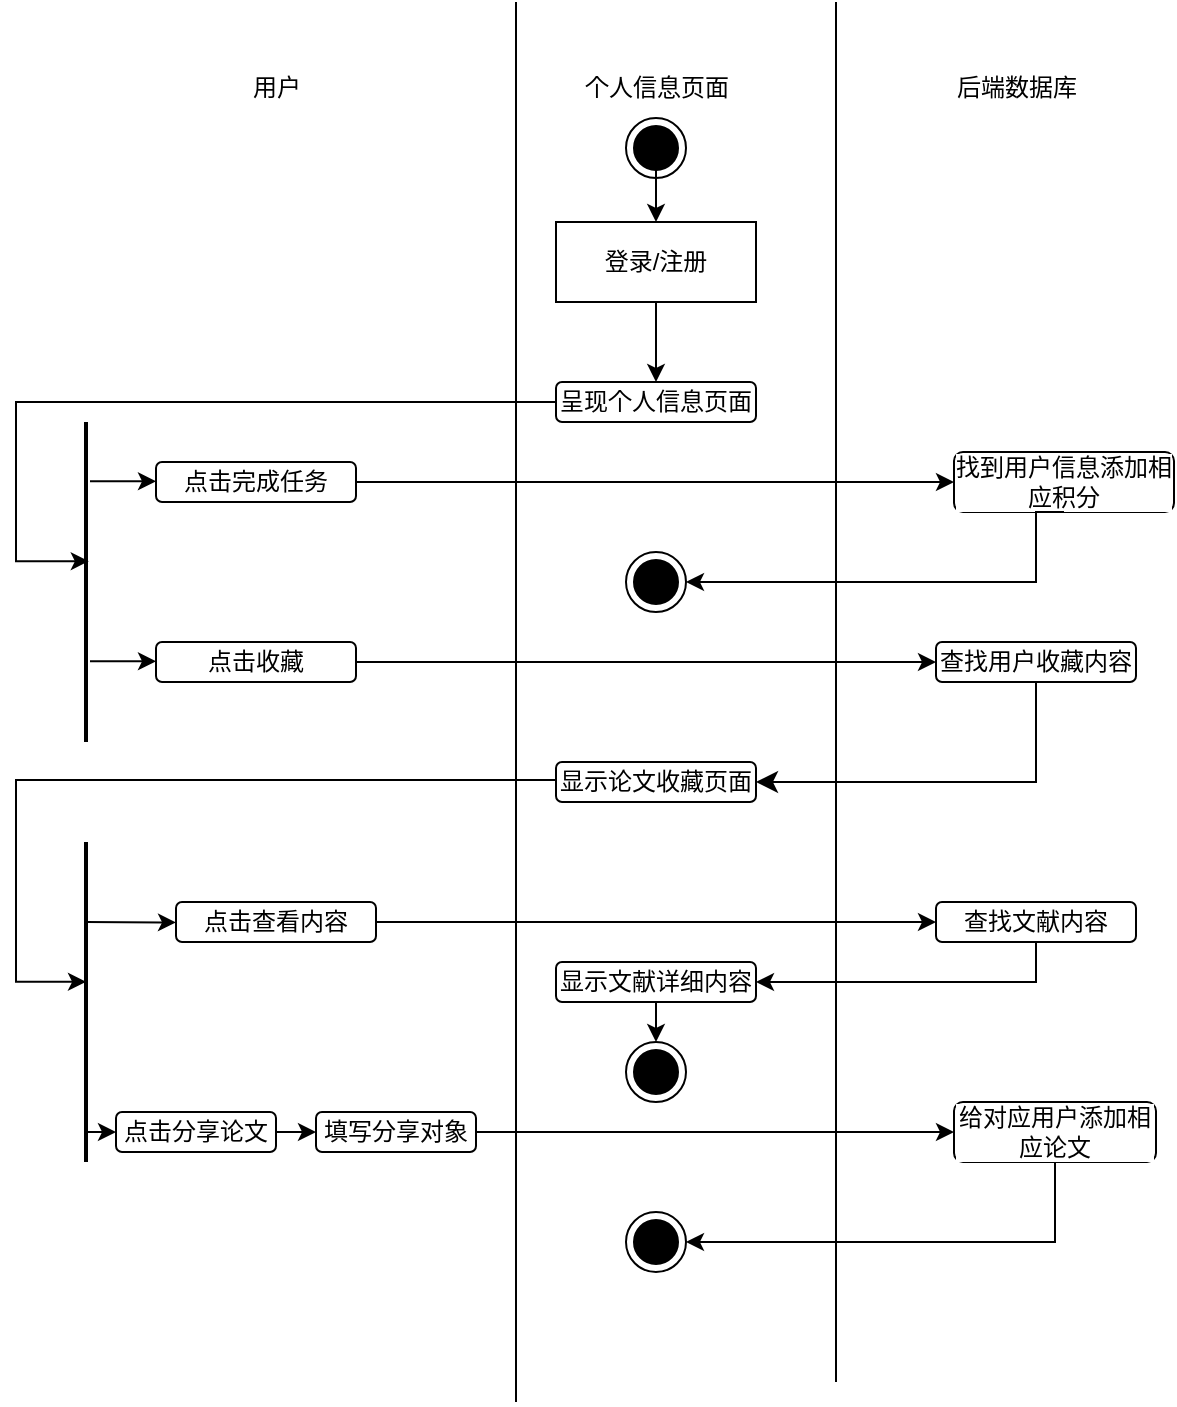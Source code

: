 <mxfile version="22.0.4" type="github">
  <diagram id="C5RBs43oDa-KdzZeNtuy" name="Page-1">
    <mxGraphModel dx="1386" dy="793" grid="1" gridSize="10" guides="1" tooltips="1" connect="1" arrows="1" fold="1" page="1" pageScale="1" pageWidth="827" pageHeight="1169" math="0" shadow="0">
      <root>
        <mxCell id="WIyWlLk6GJQsqaUBKTNV-0" />
        <mxCell id="WIyWlLk6GJQsqaUBKTNV-1" parent="WIyWlLk6GJQsqaUBKTNV-0" />
        <mxCell id="INC6dl9zqbY6l7e8uaAB-1" value="用户" style="text;html=1;align=center;verticalAlign=middle;resizable=0;points=[];autosize=1;strokeColor=none;fillColor=none;fontColor=#000000;labelBackgroundColor=default;" vertex="1" parent="WIyWlLk6GJQsqaUBKTNV-1">
          <mxGeometry x="165" y="68" width="50" height="30" as="geometry" />
        </mxCell>
        <mxCell id="INC6dl9zqbY6l7e8uaAB-2" value="个人信息页面" style="text;html=1;align=center;verticalAlign=middle;resizable=0;points=[];autosize=1;strokeColor=none;fillColor=none;fontColor=#000000;labelBackgroundColor=default;" vertex="1" parent="WIyWlLk6GJQsqaUBKTNV-1">
          <mxGeometry x="330" y="68" width="100" height="30" as="geometry" />
        </mxCell>
        <mxCell id="INC6dl9zqbY6l7e8uaAB-3" value="后端数据库" style="text;html=1;align=center;verticalAlign=middle;resizable=0;points=[];autosize=1;strokeColor=none;fillColor=none;fontColor=#000000;labelBackgroundColor=default;" vertex="1" parent="WIyWlLk6GJQsqaUBKTNV-1">
          <mxGeometry x="520" y="68" width="80" height="30" as="geometry" />
        </mxCell>
        <mxCell id="INC6dl9zqbY6l7e8uaAB-11" style="edgeStyle=orthogonalEdgeStyle;rounded=0;orthogonalLoop=1;jettySize=auto;html=1;exitX=0.5;exitY=1;exitDx=0;exitDy=0;exitPerimeter=0;entryX=0.5;entryY=0;entryDx=0;entryDy=0;fontColor=#000000;labelBackgroundColor=default;" edge="1" parent="WIyWlLk6GJQsqaUBKTNV-1" target="INC6dl9zqbY6l7e8uaAB-9">
          <mxGeometry relative="1" as="geometry">
            <mxPoint x="380" y="118" as="sourcePoint" />
          </mxGeometry>
        </mxCell>
        <mxCell id="INC6dl9zqbY6l7e8uaAB-8" value="呈现个人信息页面" style="rounded=1;whiteSpace=wrap;html=1;fontColor=#000000;labelBackgroundColor=default;" vertex="1" parent="WIyWlLk6GJQsqaUBKTNV-1">
          <mxGeometry x="330" y="230" width="100" height="20" as="geometry" />
        </mxCell>
        <mxCell id="INC6dl9zqbY6l7e8uaAB-10" style="edgeStyle=orthogonalEdgeStyle;rounded=0;orthogonalLoop=1;jettySize=auto;html=1;exitX=0.5;exitY=1;exitDx=0;exitDy=0;entryX=0.5;entryY=0;entryDx=0;entryDy=0;fontColor=#000000;labelBackgroundColor=default;" edge="1" parent="WIyWlLk6GJQsqaUBKTNV-1" source="INC6dl9zqbY6l7e8uaAB-9" target="INC6dl9zqbY6l7e8uaAB-8">
          <mxGeometry relative="1" as="geometry" />
        </mxCell>
        <mxCell id="INC6dl9zqbY6l7e8uaAB-9" value="登录/注册" style="rounded=0;whiteSpace=wrap;html=1;fontColor=#000000;labelBackgroundColor=default;" vertex="1" parent="WIyWlLk6GJQsqaUBKTNV-1">
          <mxGeometry x="330" y="150" width="100" height="40" as="geometry" />
        </mxCell>
        <mxCell id="INC6dl9zqbY6l7e8uaAB-14" value="" style="line;strokeWidth=2;direction=south;html=1;fontColor=#000000;labelBackgroundColor=default;" vertex="1" parent="WIyWlLk6GJQsqaUBKTNV-1">
          <mxGeometry x="90" y="250" width="10" height="160" as="geometry" />
        </mxCell>
        <mxCell id="INC6dl9zqbY6l7e8uaAB-15" style="edgeStyle=orthogonalEdgeStyle;rounded=0;orthogonalLoop=1;jettySize=auto;html=1;entryX=0.435;entryY=0.359;entryDx=0;entryDy=0;entryPerimeter=0;fontColor=#000000;labelBackgroundColor=default;" edge="1" parent="WIyWlLk6GJQsqaUBKTNV-1" source="INC6dl9zqbY6l7e8uaAB-8" target="INC6dl9zqbY6l7e8uaAB-14">
          <mxGeometry relative="1" as="geometry">
            <Array as="points">
              <mxPoint x="60" y="240" />
              <mxPoint x="60" y="320" />
            </Array>
          </mxGeometry>
        </mxCell>
        <mxCell id="INC6dl9zqbY6l7e8uaAB-81" style="edgeStyle=orthogonalEdgeStyle;rounded=0;orthogonalLoop=1;jettySize=auto;html=1;exitX=1;exitY=0.5;exitDx=0;exitDy=0;entryX=0;entryY=0.5;entryDx=0;entryDy=0;fontColor=#000000;labelBackgroundColor=default;" edge="1" parent="WIyWlLk6GJQsqaUBKTNV-1" source="INC6dl9zqbY6l7e8uaAB-22" target="INC6dl9zqbY6l7e8uaAB-26">
          <mxGeometry relative="1" as="geometry" />
        </mxCell>
        <mxCell id="INC6dl9zqbY6l7e8uaAB-22" value="点击完成任务" style="rounded=1;whiteSpace=wrap;html=1;fontColor=#000000;labelBackgroundColor=default;" vertex="1" parent="WIyWlLk6GJQsqaUBKTNV-1">
          <mxGeometry x="130" y="270" width="100" height="20" as="geometry" />
        </mxCell>
        <mxCell id="INC6dl9zqbY6l7e8uaAB-23" value="点击收藏" style="rounded=1;whiteSpace=wrap;html=1;fontColor=#000000;labelBackgroundColor=default;" vertex="1" parent="WIyWlLk6GJQsqaUBKTNV-1">
          <mxGeometry x="130" y="360" width="100" height="20" as="geometry" />
        </mxCell>
        <mxCell id="INC6dl9zqbY6l7e8uaAB-26" value="找到用户信息添加相应积分" style="rounded=1;whiteSpace=wrap;html=1;fontColor=#000000;labelBackgroundColor=default;" vertex="1" parent="WIyWlLk6GJQsqaUBKTNV-1">
          <mxGeometry x="529" y="265" width="110" height="30" as="geometry" />
        </mxCell>
        <mxCell id="INC6dl9zqbY6l7e8uaAB-28" style="edgeStyle=orthogonalEdgeStyle;rounded=0;orthogonalLoop=1;jettySize=auto;html=1;exitX=1;exitY=0.5;exitDx=0;exitDy=0;entryX=0;entryY=0.5;entryDx=0;entryDy=0;fontColor=#000000;labelBackgroundColor=default;" edge="1" parent="WIyWlLk6GJQsqaUBKTNV-1" source="INC6dl9zqbY6l7e8uaAB-23" target="INC6dl9zqbY6l7e8uaAB-29">
          <mxGeometry relative="1" as="geometry">
            <mxPoint x="490" y="369.897" as="targetPoint" />
            <mxPoint x="230" y="370" as="sourcePoint" />
          </mxGeometry>
        </mxCell>
        <mxCell id="INC6dl9zqbY6l7e8uaAB-29" value="查找用户收藏内容" style="rounded=1;whiteSpace=wrap;html=1;fontColor=#000000;labelBackgroundColor=default;" vertex="1" parent="WIyWlLk6GJQsqaUBKTNV-1">
          <mxGeometry x="520" y="360" width="100" height="20" as="geometry" />
        </mxCell>
        <mxCell id="INC6dl9zqbY6l7e8uaAB-38" value="" style="edgeStyle=segmentEdgeStyle;endArrow=classic;html=1;curved=0;rounded=0;endSize=8;startSize=8;entryX=1;entryY=0.5;entryDx=0;entryDy=0;exitX=0.5;exitY=1;exitDx=0;exitDy=0;fontColor=#000000;labelBackgroundColor=default;" edge="1" parent="WIyWlLk6GJQsqaUBKTNV-1" source="INC6dl9zqbY6l7e8uaAB-29" target="INC6dl9zqbY6l7e8uaAB-39">
          <mxGeometry width="50" height="50" relative="1" as="geometry">
            <mxPoint x="570" y="390.0" as="sourcePoint" />
            <mxPoint x="430" y="465" as="targetPoint" />
            <Array as="points">
              <mxPoint x="570" y="430" />
            </Array>
          </mxGeometry>
        </mxCell>
        <mxCell id="INC6dl9zqbY6l7e8uaAB-39" value="显示论文收藏页面" style="rounded=1;whiteSpace=wrap;html=1;fontColor=#000000;labelBackgroundColor=default;" vertex="1" parent="WIyWlLk6GJQsqaUBKTNV-1">
          <mxGeometry x="330" y="420" width="100" height="20" as="geometry" />
        </mxCell>
        <mxCell id="INC6dl9zqbY6l7e8uaAB-42" style="edgeStyle=orthogonalEdgeStyle;rounded=0;orthogonalLoop=1;jettySize=auto;html=1;exitX=0.5;exitY=1;exitDx=0;exitDy=0;entryX=1;entryY=0.5;entryDx=0;entryDy=0;fontColor=#000000;labelBackgroundColor=default;" edge="1" parent="WIyWlLk6GJQsqaUBKTNV-1" source="INC6dl9zqbY6l7e8uaAB-26" target="INC6dl9zqbY6l7e8uaAB-65">
          <mxGeometry relative="1" as="geometry">
            <mxPoint x="392.5" y="340.0" as="targetPoint" />
            <Array as="points">
              <mxPoint x="570" y="295" />
              <mxPoint x="570" y="330" />
            </Array>
          </mxGeometry>
        </mxCell>
        <mxCell id="INC6dl9zqbY6l7e8uaAB-45" value="" style="endArrow=classic;html=1;rounded=0;exitX=0.792;exitY=0.29;exitDx=0;exitDy=0;exitPerimeter=0;fontColor=#000000;labelBackgroundColor=default;" edge="1" parent="WIyWlLk6GJQsqaUBKTNV-1">
          <mxGeometry width="50" height="50" relative="1" as="geometry">
            <mxPoint x="97" y="279.66" as="sourcePoint" />
            <mxPoint x="130" y="279.66" as="targetPoint" />
          </mxGeometry>
        </mxCell>
        <mxCell id="INC6dl9zqbY6l7e8uaAB-47" value="" style="endArrow=classic;html=1;rounded=0;exitX=0.792;exitY=0.29;exitDx=0;exitDy=0;exitPerimeter=0;fontColor=#000000;labelBackgroundColor=default;" edge="1" parent="WIyWlLk6GJQsqaUBKTNV-1">
          <mxGeometry width="50" height="50" relative="1" as="geometry">
            <mxPoint x="97" y="369.66" as="sourcePoint" />
            <mxPoint x="130" y="369.66" as="targetPoint" />
          </mxGeometry>
        </mxCell>
        <mxCell id="INC6dl9zqbY6l7e8uaAB-52" style="edgeStyle=orthogonalEdgeStyle;rounded=0;orthogonalLoop=1;jettySize=auto;html=1;exitX=0.25;exitY=0.5;exitDx=0;exitDy=0;exitPerimeter=0;fontColor=#000000;labelBackgroundColor=default;" edge="1" parent="WIyWlLk6GJQsqaUBKTNV-1" source="INC6dl9zqbY6l7e8uaAB-49">
          <mxGeometry relative="1" as="geometry">
            <mxPoint x="140" y="500.241" as="targetPoint" />
            <Array as="points">
              <mxPoint x="95" y="500" />
            </Array>
          </mxGeometry>
        </mxCell>
        <mxCell id="INC6dl9zqbY6l7e8uaAB-53" style="edgeStyle=orthogonalEdgeStyle;rounded=0;orthogonalLoop=1;jettySize=auto;html=1;exitX=0.843;exitY=0.531;exitDx=0;exitDy=0;exitPerimeter=0;entryX=0;entryY=0.5;entryDx=0;entryDy=0;fontColor=#000000;labelBackgroundColor=default;" edge="1" parent="WIyWlLk6GJQsqaUBKTNV-1" target="INC6dl9zqbY6l7e8uaAB-55">
          <mxGeometry relative="1" as="geometry">
            <mxPoint x="145" y="605.241" as="targetPoint" />
            <mxPoint x="94.69" y="603.6" as="sourcePoint" />
            <Array as="points">
              <mxPoint x="95" y="605" />
            </Array>
          </mxGeometry>
        </mxCell>
        <mxCell id="INC6dl9zqbY6l7e8uaAB-49" value="" style="line;strokeWidth=2;direction=south;html=1;fontColor=#000000;labelBackgroundColor=default;" vertex="1" parent="WIyWlLk6GJQsqaUBKTNV-1">
          <mxGeometry x="90" y="460" width="10" height="160" as="geometry" />
        </mxCell>
        <mxCell id="INC6dl9zqbY6l7e8uaAB-51" style="edgeStyle=orthogonalEdgeStyle;rounded=0;orthogonalLoop=1;jettySize=auto;html=1;exitX=0;exitY=0.5;exitDx=0;exitDy=0;entryX=0.437;entryY=0.5;entryDx=0;entryDy=0;entryPerimeter=0;fontColor=#000000;labelBackgroundColor=default;" edge="1" parent="WIyWlLk6GJQsqaUBKTNV-1" source="INC6dl9zqbY6l7e8uaAB-39" target="INC6dl9zqbY6l7e8uaAB-49">
          <mxGeometry relative="1" as="geometry">
            <mxPoint x="270" y="430.03" as="sourcePoint" />
            <mxPoint x="26" y="530.03" as="targetPoint" />
            <Array as="points">
              <mxPoint x="60" y="429" />
              <mxPoint x="60" y="530" />
            </Array>
          </mxGeometry>
        </mxCell>
        <mxCell id="INC6dl9zqbY6l7e8uaAB-56" style="edgeStyle=orthogonalEdgeStyle;rounded=0;orthogonalLoop=1;jettySize=auto;html=1;entryX=0;entryY=0.5;entryDx=0;entryDy=0;fontColor=#000000;labelBackgroundColor=default;" edge="1" parent="WIyWlLk6GJQsqaUBKTNV-1" source="INC6dl9zqbY6l7e8uaAB-54" target="INC6dl9zqbY6l7e8uaAB-57">
          <mxGeometry relative="1" as="geometry">
            <mxPoint x="500" y="500" as="targetPoint" />
          </mxGeometry>
        </mxCell>
        <mxCell id="INC6dl9zqbY6l7e8uaAB-54" value="点击查看内容" style="rounded=1;whiteSpace=wrap;html=1;fontColor=#000000;labelBackgroundColor=default;" vertex="1" parent="WIyWlLk6GJQsqaUBKTNV-1">
          <mxGeometry x="140" y="490" width="100" height="20" as="geometry" />
        </mxCell>
        <mxCell id="INC6dl9zqbY6l7e8uaAB-55" value="点击分享论文" style="rounded=1;whiteSpace=wrap;html=1;fontColor=#000000;labelBackgroundColor=default;" vertex="1" parent="WIyWlLk6GJQsqaUBKTNV-1">
          <mxGeometry x="110" y="595" width="80" height="20" as="geometry" />
        </mxCell>
        <mxCell id="INC6dl9zqbY6l7e8uaAB-62" style="edgeStyle=orthogonalEdgeStyle;rounded=0;orthogonalLoop=1;jettySize=auto;html=1;exitX=0.5;exitY=1;exitDx=0;exitDy=0;entryX=1;entryY=0.5;entryDx=0;entryDy=0;fontColor=#000000;labelBackgroundColor=default;" edge="1" parent="WIyWlLk6GJQsqaUBKTNV-1" source="INC6dl9zqbY6l7e8uaAB-57" target="INC6dl9zqbY6l7e8uaAB-61">
          <mxGeometry relative="1" as="geometry" />
        </mxCell>
        <mxCell id="INC6dl9zqbY6l7e8uaAB-57" value="查找文献内容" style="rounded=1;whiteSpace=wrap;html=1;fontColor=#000000;labelBackgroundColor=default;" vertex="1" parent="WIyWlLk6GJQsqaUBKTNV-1">
          <mxGeometry x="520" y="490" width="100" height="20" as="geometry" />
        </mxCell>
        <mxCell id="INC6dl9zqbY6l7e8uaAB-58" style="edgeStyle=orthogonalEdgeStyle;rounded=0;orthogonalLoop=1;jettySize=auto;html=1;exitX=1;exitY=0.5;exitDx=0;exitDy=0;entryX=0;entryY=0.5;entryDx=0;entryDy=0;fontColor=#000000;labelBackgroundColor=default;" edge="1" parent="WIyWlLk6GJQsqaUBKTNV-1" source="INC6dl9zqbY6l7e8uaAB-68" target="INC6dl9zqbY6l7e8uaAB-59">
          <mxGeometry relative="1" as="geometry">
            <mxPoint x="510" y="605" as="targetPoint" />
            <mxPoint x="239" y="605" as="sourcePoint" />
          </mxGeometry>
        </mxCell>
        <mxCell id="INC6dl9zqbY6l7e8uaAB-71" style="edgeStyle=orthogonalEdgeStyle;rounded=0;orthogonalLoop=1;jettySize=auto;html=1;exitX=0.5;exitY=1;exitDx=0;exitDy=0;entryX=1;entryY=0.5;entryDx=0;entryDy=0;fontColor=#000000;labelBackgroundColor=default;" edge="1" parent="WIyWlLk6GJQsqaUBKTNV-1" source="INC6dl9zqbY6l7e8uaAB-59" target="INC6dl9zqbY6l7e8uaAB-70">
          <mxGeometry relative="1" as="geometry" />
        </mxCell>
        <mxCell id="INC6dl9zqbY6l7e8uaAB-59" value="给对应用户添加相应论文" style="rounded=1;whiteSpace=wrap;html=1;fontColor=#000000;labelBackgroundColor=default;" vertex="1" parent="WIyWlLk6GJQsqaUBKTNV-1">
          <mxGeometry x="529" y="590" width="101" height="30" as="geometry" />
        </mxCell>
        <mxCell id="INC6dl9zqbY6l7e8uaAB-67" style="edgeStyle=orthogonalEdgeStyle;rounded=0;orthogonalLoop=1;jettySize=auto;html=1;exitX=0.5;exitY=1;exitDx=0;exitDy=0;entryX=0.5;entryY=0;entryDx=0;entryDy=0;fontColor=#000000;labelBackgroundColor=default;" edge="1" parent="WIyWlLk6GJQsqaUBKTNV-1" source="INC6dl9zqbY6l7e8uaAB-61" target="INC6dl9zqbY6l7e8uaAB-66">
          <mxGeometry relative="1" as="geometry" />
        </mxCell>
        <mxCell id="INC6dl9zqbY6l7e8uaAB-61" value="显示文献详细内容" style="rounded=1;whiteSpace=wrap;html=1;fontColor=#000000;labelBackgroundColor=default;" vertex="1" parent="WIyWlLk6GJQsqaUBKTNV-1">
          <mxGeometry x="330" y="520" width="100" height="20" as="geometry" />
        </mxCell>
        <mxCell id="INC6dl9zqbY6l7e8uaAB-64" value="" style="ellipse;html=1;shape=endState;fillColor=#000000;strokeColor=#000000;fontColor=#000000;labelBackgroundColor=default;" vertex="1" parent="WIyWlLk6GJQsqaUBKTNV-1">
          <mxGeometry x="365" y="98" width="30" height="30" as="geometry" />
        </mxCell>
        <mxCell id="INC6dl9zqbY6l7e8uaAB-65" value="" style="ellipse;html=1;shape=endState;fillColor=#000000;strokeColor=#000000;fontColor=#000000;labelBackgroundColor=default;" vertex="1" parent="WIyWlLk6GJQsqaUBKTNV-1">
          <mxGeometry x="365" y="315" width="30" height="30" as="geometry" />
        </mxCell>
        <mxCell id="INC6dl9zqbY6l7e8uaAB-66" value="" style="ellipse;html=1;shape=endState;fillColor=#000000;strokeColor=#000000;fontColor=#000000;labelBackgroundColor=default;" vertex="1" parent="WIyWlLk6GJQsqaUBKTNV-1">
          <mxGeometry x="365" y="560" width="30" height="30" as="geometry" />
        </mxCell>
        <mxCell id="INC6dl9zqbY6l7e8uaAB-69" value="" style="edgeStyle=orthogonalEdgeStyle;rounded=0;orthogonalLoop=1;jettySize=auto;html=1;exitX=1;exitY=0.5;exitDx=0;exitDy=0;fontColor=#000000;labelBackgroundColor=default;" edge="1" parent="WIyWlLk6GJQsqaUBKTNV-1" source="INC6dl9zqbY6l7e8uaAB-55" target="INC6dl9zqbY6l7e8uaAB-68">
          <mxGeometry relative="1" as="geometry">
            <mxPoint x="489" y="605" as="targetPoint" />
            <mxPoint x="200" y="605" as="sourcePoint" />
            <Array as="points">
              <mxPoint x="210" y="605" />
              <mxPoint x="210" y="605" />
            </Array>
          </mxGeometry>
        </mxCell>
        <mxCell id="INC6dl9zqbY6l7e8uaAB-68" value="填写分享对象" style="rounded=1;whiteSpace=wrap;html=1;fontColor=#000000;labelBackgroundColor=default;" vertex="1" parent="WIyWlLk6GJQsqaUBKTNV-1">
          <mxGeometry x="210" y="595" width="80" height="20" as="geometry" />
        </mxCell>
        <mxCell id="INC6dl9zqbY6l7e8uaAB-70" value="" style="ellipse;html=1;shape=endState;fillColor=#000000;strokeColor=#000000;fontColor=#000000;labelBackgroundColor=default;" vertex="1" parent="WIyWlLk6GJQsqaUBKTNV-1">
          <mxGeometry x="365" y="645" width="30" height="30" as="geometry" />
        </mxCell>
        <mxCell id="INC6dl9zqbY6l7e8uaAB-76" value="" style="endArrow=none;html=1;rounded=0;fontColor=#000000;" edge="1" parent="WIyWlLk6GJQsqaUBKTNV-1">
          <mxGeometry width="50" height="50" relative="1" as="geometry">
            <mxPoint x="310" y="740" as="sourcePoint" />
            <mxPoint x="310" y="40" as="targetPoint" />
          </mxGeometry>
        </mxCell>
        <mxCell id="INC6dl9zqbY6l7e8uaAB-77" value="" style="endArrow=none;html=1;rounded=0;fontColor=#000000;" edge="1" parent="WIyWlLk6GJQsqaUBKTNV-1">
          <mxGeometry width="50" height="50" relative="1" as="geometry">
            <mxPoint x="470" y="730" as="sourcePoint" />
            <mxPoint x="470" y="40" as="targetPoint" />
          </mxGeometry>
        </mxCell>
      </root>
    </mxGraphModel>
  </diagram>
</mxfile>
